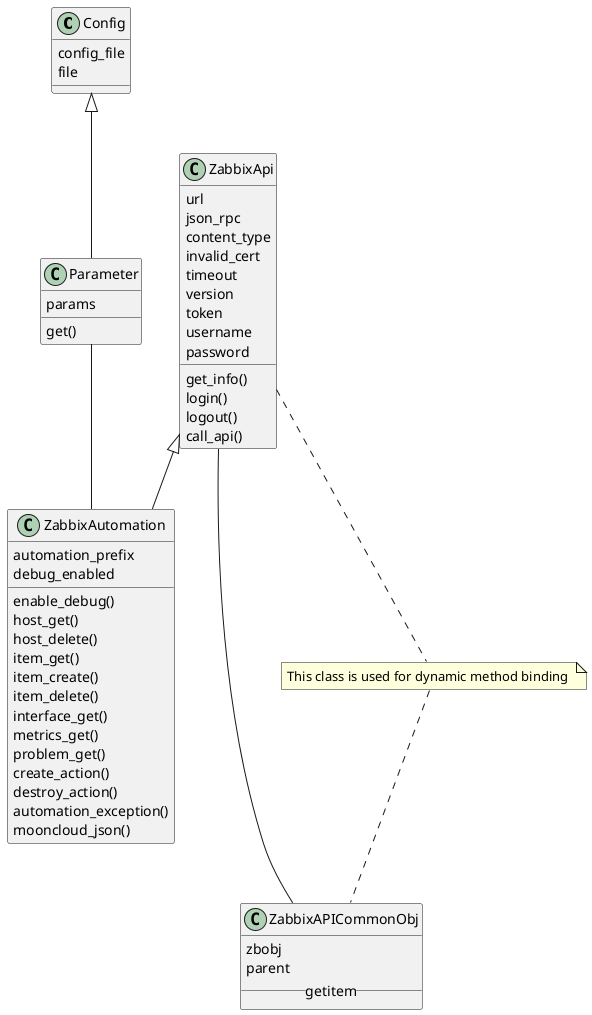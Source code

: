@startuml

class Config{
config_file
file
}
class Parameter{
params
get()
}
class ZabbixAPICommonObj{
zbobj
parent
__getitem__
}
class ZabbixApi{
url
json_rpc
content_type
invalid_cert
timeout
version
token
username
password
get_info()
login()
logout()
call_api()

}
class ZabbixAutomation{
automation_prefix
debug_enabled
enable_debug()
host_get()
host_delete()
item_get()
item_create()
item_delete()
interface_get()
metrics_get()
problem_get()
create_action()
destroy_action()
automation_exception()
mooncloud_json()
}


Config <|-- Parameter
ZabbixApi <|-- ZabbixAutomation
ZabbixApi -- ZabbixAPICommonObj
Parameter -- ZabbixAutomation

note "This class is used for dynamic method binding " as DYN
ZabbixApi .. DYN
DYN .. ZabbixAPICommonObj



@enduml